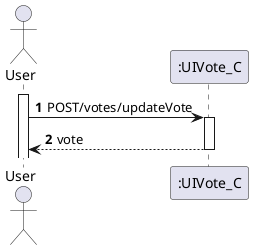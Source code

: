 @startuml
'https://plantuml.com/sequence-diagram

autoactivate on
autonumber

actor "User" as User
participant ":UIVote_C" as vote1

activate User

User -> vote1: POST/votes/updateVote
vote1 --> User: vote

@enduml